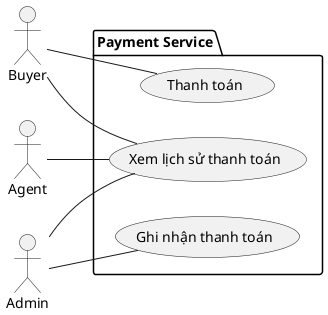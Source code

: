 @startuml PaymentService_UseCase
left to right direction
actor Buyer
actor Agent
actor Admin

package "Payment Service" {
  usecase RecordPayment      as "Ghi nhận thanh toán"
  usecase ViewPaymentHistory as "Xem lịch sử thanh toán"
  usecase Pay as "Thanh toán"
}

Buyer -- ViewPaymentHistory
Buyer -- Pay
Agent -- ViewPaymentHistory

Admin -- RecordPayment
Admin -- ViewPaymentHistory
@enduml
